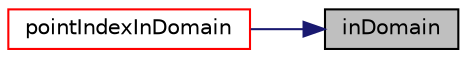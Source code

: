 digraph "inDomain"
{
 // LATEX_PDF_SIZE
  edge [fontname="Helvetica",fontsize="10",labelfontname="Helvetica",labelfontsize="10"];
  node [fontname="Helvetica",fontsize="10",shape=record];
  rankdir="RL";
  Node1 [label="inDomain",height=0.2,width=0.4,color="black", fillcolor="grey75", style="filled", fontcolor="black",tooltip=" "];
  Node1 -> Node2 [dir="back",color="midnightblue",fontsize="10",style="solid",fontname="Helvetica"];
  Node2 [label="pointIndexInDomain",height=0.2,width=0.4,color="red", fillcolor="white", style="filled",URL="$classpFlow_1_1cells.html#a6590430b6e9260076e11d92aba79821b",tooltip=" "];
}
